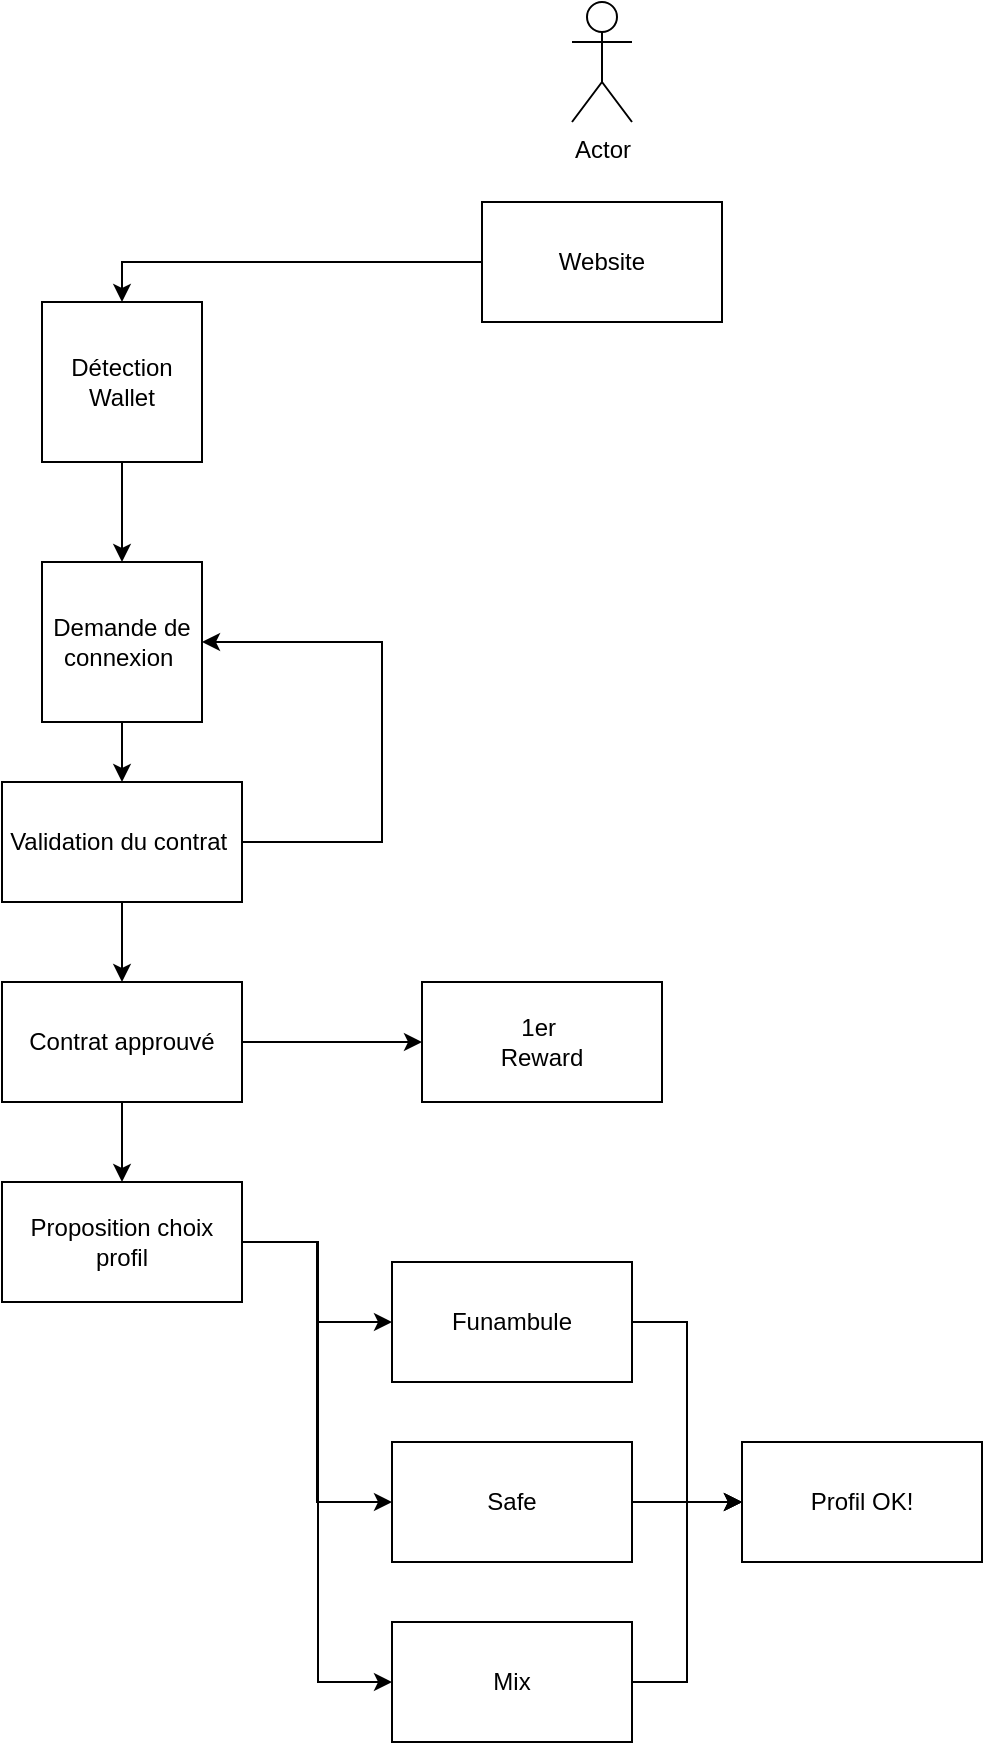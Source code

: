 <mxfile version="28.2.8">
  <diagram name="Page-1" id="KTQfin-8lxrAEj8ONaxQ">
    <mxGraphModel dx="946" dy="652" grid="1" gridSize="10" guides="1" tooltips="1" connect="1" arrows="1" fold="1" page="1" pageScale="1" pageWidth="827" pageHeight="1169" math="0" shadow="0">
      <root>
        <mxCell id="0" />
        <mxCell id="1" parent="0" />
        <mxCell id="vJD4vsp7e5RfkJeFW35a-16" style="edgeStyle=orthogonalEdgeStyle;rounded=0;orthogonalLoop=1;jettySize=auto;html=1;entryX=0.5;entryY=0;entryDx=0;entryDy=0;exitX=0.5;exitY=1;exitDx=0;exitDy=0;" edge="1" parent="1" source="vJD4vsp7e5RfkJeFW35a-34" target="vJD4vsp7e5RfkJeFW35a-4">
          <mxGeometry relative="1" as="geometry">
            <mxPoint x="90" y="290" as="sourcePoint" />
          </mxGeometry>
        </mxCell>
        <mxCell id="vJD4vsp7e5RfkJeFW35a-2" value="Website" style="whiteSpace=wrap;html=1;" vertex="1" parent="1">
          <mxGeometry x="270" y="150" width="120" height="60" as="geometry" />
        </mxCell>
        <mxCell id="vJD4vsp7e5RfkJeFW35a-6" value="" style="edgeStyle=orthogonalEdgeStyle;rounded=0;orthogonalLoop=1;jettySize=auto;html=1;" edge="1" parent="1" source="vJD4vsp7e5RfkJeFW35a-4" target="vJD4vsp7e5RfkJeFW35a-5">
          <mxGeometry relative="1" as="geometry" />
        </mxCell>
        <mxCell id="vJD4vsp7e5RfkJeFW35a-4" value="Demande de connexion&amp;nbsp;" style="whiteSpace=wrap;html=1;aspect=fixed;" vertex="1" parent="1">
          <mxGeometry x="50" y="330" width="80" height="80" as="geometry" />
        </mxCell>
        <mxCell id="vJD4vsp7e5RfkJeFW35a-8" value="" style="edgeStyle=orthogonalEdgeStyle;rounded=0;orthogonalLoop=1;jettySize=auto;html=1;entryX=1;entryY=0.5;entryDx=0;entryDy=0;exitX=1;exitY=0.5;exitDx=0;exitDy=0;" edge="1" parent="1" source="vJD4vsp7e5RfkJeFW35a-5" target="vJD4vsp7e5RfkJeFW35a-4">
          <mxGeometry relative="1" as="geometry">
            <mxPoint x="250" y="510" as="targetPoint" />
            <Array as="points">
              <mxPoint x="220" y="470" />
              <mxPoint x="220" y="370" />
            </Array>
          </mxGeometry>
        </mxCell>
        <mxCell id="vJD4vsp7e5RfkJeFW35a-13" value="" style="edgeStyle=orthogonalEdgeStyle;rounded=0;orthogonalLoop=1;jettySize=auto;html=1;" edge="1" parent="1" source="vJD4vsp7e5RfkJeFW35a-5" target="vJD4vsp7e5RfkJeFW35a-12">
          <mxGeometry relative="1" as="geometry" />
        </mxCell>
        <mxCell id="vJD4vsp7e5RfkJeFW35a-5" value="Validation du contrat&amp;nbsp;" style="whiteSpace=wrap;html=1;" vertex="1" parent="1">
          <mxGeometry x="30" y="440" width="120" height="60" as="geometry" />
        </mxCell>
        <mxCell id="vJD4vsp7e5RfkJeFW35a-27" value="" style="edgeStyle=orthogonalEdgeStyle;rounded=0;orthogonalLoop=1;jettySize=auto;html=1;" edge="1" parent="1" source="vJD4vsp7e5RfkJeFW35a-12" target="vJD4vsp7e5RfkJeFW35a-26">
          <mxGeometry relative="1" as="geometry" />
        </mxCell>
        <mxCell id="vJD4vsp7e5RfkJeFW35a-31" value="" style="edgeStyle=orthogonalEdgeStyle;rounded=0;orthogonalLoop=1;jettySize=auto;html=1;" edge="1" parent="1" source="vJD4vsp7e5RfkJeFW35a-12" target="vJD4vsp7e5RfkJeFW35a-30">
          <mxGeometry relative="1" as="geometry" />
        </mxCell>
        <mxCell id="vJD4vsp7e5RfkJeFW35a-12" value="Contrat approuvé" style="whiteSpace=wrap;html=1;" vertex="1" parent="1">
          <mxGeometry x="30" y="540" width="120" height="60" as="geometry" />
        </mxCell>
        <mxCell id="vJD4vsp7e5RfkJeFW35a-39" value="" style="edgeStyle=orthogonalEdgeStyle;rounded=0;orthogonalLoop=1;jettySize=auto;html=1;" edge="1" parent="1" source="vJD4vsp7e5RfkJeFW35a-26" target="vJD4vsp7e5RfkJeFW35a-38">
          <mxGeometry relative="1" as="geometry" />
        </mxCell>
        <mxCell id="vJD4vsp7e5RfkJeFW35a-41" style="edgeStyle=orthogonalEdgeStyle;rounded=0;orthogonalLoop=1;jettySize=auto;html=1;entryX=0;entryY=0.5;entryDx=0;entryDy=0;" edge="1" parent="1" source="vJD4vsp7e5RfkJeFW35a-26" target="vJD4vsp7e5RfkJeFW35a-40">
          <mxGeometry relative="1" as="geometry" />
        </mxCell>
        <mxCell id="vJD4vsp7e5RfkJeFW35a-43" style="edgeStyle=orthogonalEdgeStyle;rounded=0;orthogonalLoop=1;jettySize=auto;html=1;entryX=0;entryY=0.5;entryDx=0;entryDy=0;" edge="1" parent="1" source="vJD4vsp7e5RfkJeFW35a-26" target="vJD4vsp7e5RfkJeFW35a-42">
          <mxGeometry relative="1" as="geometry">
            <Array as="points">
              <mxPoint x="188" y="670" />
              <mxPoint x="188" y="890" />
            </Array>
          </mxGeometry>
        </mxCell>
        <mxCell id="vJD4vsp7e5RfkJeFW35a-26" value="Proposition choix profil" style="whiteSpace=wrap;html=1;" vertex="1" parent="1">
          <mxGeometry x="30" y="640" width="120" height="60" as="geometry" />
        </mxCell>
        <mxCell id="vJD4vsp7e5RfkJeFW35a-30" value="1er&amp;nbsp;&lt;div&gt;Reward&lt;/div&gt;" style="whiteSpace=wrap;html=1;" vertex="1" parent="1">
          <mxGeometry x="240" y="540" width="120" height="60" as="geometry" />
        </mxCell>
        <mxCell id="vJD4vsp7e5RfkJeFW35a-32" value="Actor" style="shape=umlActor;verticalLabelPosition=bottom;verticalAlign=top;html=1;outlineConnect=0;" vertex="1" parent="1">
          <mxGeometry x="315" y="50" width="30" height="60" as="geometry" />
        </mxCell>
        <mxCell id="vJD4vsp7e5RfkJeFW35a-37" value="" style="edgeStyle=orthogonalEdgeStyle;rounded=0;orthogonalLoop=1;jettySize=auto;html=1;entryX=0.5;entryY=0;entryDx=0;entryDy=0;" edge="1" parent="1" source="vJD4vsp7e5RfkJeFW35a-2" target="vJD4vsp7e5RfkJeFW35a-34">
          <mxGeometry relative="1" as="geometry">
            <mxPoint x="270" y="190" as="sourcePoint" />
            <mxPoint x="90" y="330" as="targetPoint" />
          </mxGeometry>
        </mxCell>
        <mxCell id="vJD4vsp7e5RfkJeFW35a-34" value="Détection&lt;div&gt;Wallet&lt;/div&gt;" style="whiteSpace=wrap;html=1;aspect=fixed;" vertex="1" parent="1">
          <mxGeometry x="50" y="200" width="80" height="80" as="geometry" />
        </mxCell>
        <mxCell id="vJD4vsp7e5RfkJeFW35a-45" style="edgeStyle=orthogonalEdgeStyle;rounded=0;orthogonalLoop=1;jettySize=auto;html=1;entryX=0;entryY=0.5;entryDx=0;entryDy=0;" edge="1" parent="1" source="vJD4vsp7e5RfkJeFW35a-38" target="vJD4vsp7e5RfkJeFW35a-44">
          <mxGeometry relative="1" as="geometry" />
        </mxCell>
        <mxCell id="vJD4vsp7e5RfkJeFW35a-38" value="Funambule" style="whiteSpace=wrap;html=1;" vertex="1" parent="1">
          <mxGeometry x="225" y="680" width="120" height="60" as="geometry" />
        </mxCell>
        <mxCell id="vJD4vsp7e5RfkJeFW35a-46" style="edgeStyle=orthogonalEdgeStyle;rounded=0;orthogonalLoop=1;jettySize=auto;html=1;entryX=0;entryY=0.5;entryDx=0;entryDy=0;" edge="1" parent="1" source="vJD4vsp7e5RfkJeFW35a-40" target="vJD4vsp7e5RfkJeFW35a-44">
          <mxGeometry relative="1" as="geometry" />
        </mxCell>
        <mxCell id="vJD4vsp7e5RfkJeFW35a-40" value="Safe" style="whiteSpace=wrap;html=1;" vertex="1" parent="1">
          <mxGeometry x="225" y="770" width="120" height="60" as="geometry" />
        </mxCell>
        <mxCell id="vJD4vsp7e5RfkJeFW35a-47" style="edgeStyle=orthogonalEdgeStyle;rounded=0;orthogonalLoop=1;jettySize=auto;html=1;entryX=0;entryY=0.5;entryDx=0;entryDy=0;" edge="1" parent="1" source="vJD4vsp7e5RfkJeFW35a-42" target="vJD4vsp7e5RfkJeFW35a-44">
          <mxGeometry relative="1" as="geometry" />
        </mxCell>
        <mxCell id="vJD4vsp7e5RfkJeFW35a-42" value="Mix" style="whiteSpace=wrap;html=1;" vertex="1" parent="1">
          <mxGeometry x="225" y="860" width="120" height="60" as="geometry" />
        </mxCell>
        <mxCell id="vJD4vsp7e5RfkJeFW35a-44" value="Profil OK!" style="whiteSpace=wrap;html=1;" vertex="1" parent="1">
          <mxGeometry x="400" y="770" width="120" height="60" as="geometry" />
        </mxCell>
      </root>
    </mxGraphModel>
  </diagram>
</mxfile>
